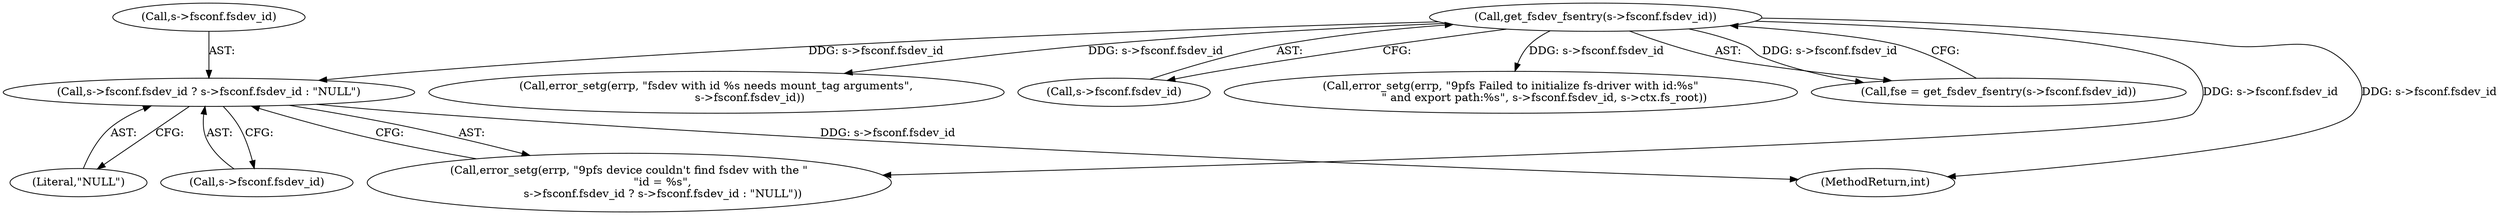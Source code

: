 digraph "0_qemu_4774718e5c194026ba5ee7a28d9be49be3080e42@pointer" {
"1000194" [label="(Call,s->fsconf.fsdev_id ? s->fsconf.fsdev_id : \"NULL\")"];
"1000181" [label="(Call,get_fsdev_fsentry(s->fsconf.fsdev_id))"];
"1000191" [label="(Call,error_setg(errp, \"9pfs device couldn't find fsdev with the \"\n                   \"id = %s\",\n                   s->fsconf.fsdev_id ? s->fsconf.fsdev_id : \"NULL\"))"];
"1000195" [label="(Call,s->fsconf.fsdev_id)"];
"1000415" [label="(MethodReturn,int)"];
"1000194" [label="(Call,s->fsconf.fsdev_id ? s->fsconf.fsdev_id : \"NULL\")"];
"1000215" [label="(Call,error_setg(errp, \"fsdev with id %s needs mount_tag arguments\",\n                   s->fsconf.fsdev_id))"];
"1000182" [label="(Call,s->fsconf.fsdev_id)"];
"1000205" [label="(Literal,\"NULL\")"];
"1000200" [label="(Call,s->fsconf.fsdev_id)"];
"1000324" [label="(Call,error_setg(errp, \"9pfs Failed to initialize fs-driver with id:%s\"\n                   \" and export path:%s\", s->fsconf.fsdev_id, s->ctx.fs_root))"];
"1000181" [label="(Call,get_fsdev_fsentry(s->fsconf.fsdev_id))"];
"1000179" [label="(Call,fse = get_fsdev_fsentry(s->fsconf.fsdev_id))"];
"1000194" -> "1000191"  [label="AST: "];
"1000194" -> "1000200"  [label="CFG: "];
"1000194" -> "1000205"  [label="CFG: "];
"1000195" -> "1000194"  [label="AST: "];
"1000200" -> "1000194"  [label="AST: "];
"1000205" -> "1000194"  [label="AST: "];
"1000191" -> "1000194"  [label="CFG: "];
"1000194" -> "1000415"  [label="DDG: s->fsconf.fsdev_id"];
"1000181" -> "1000194"  [label="DDG: s->fsconf.fsdev_id"];
"1000181" -> "1000179"  [label="AST: "];
"1000181" -> "1000182"  [label="CFG: "];
"1000182" -> "1000181"  [label="AST: "];
"1000179" -> "1000181"  [label="CFG: "];
"1000181" -> "1000415"  [label="DDG: s->fsconf.fsdev_id"];
"1000181" -> "1000179"  [label="DDG: s->fsconf.fsdev_id"];
"1000181" -> "1000191"  [label="DDG: s->fsconf.fsdev_id"];
"1000181" -> "1000215"  [label="DDG: s->fsconf.fsdev_id"];
"1000181" -> "1000324"  [label="DDG: s->fsconf.fsdev_id"];
}
